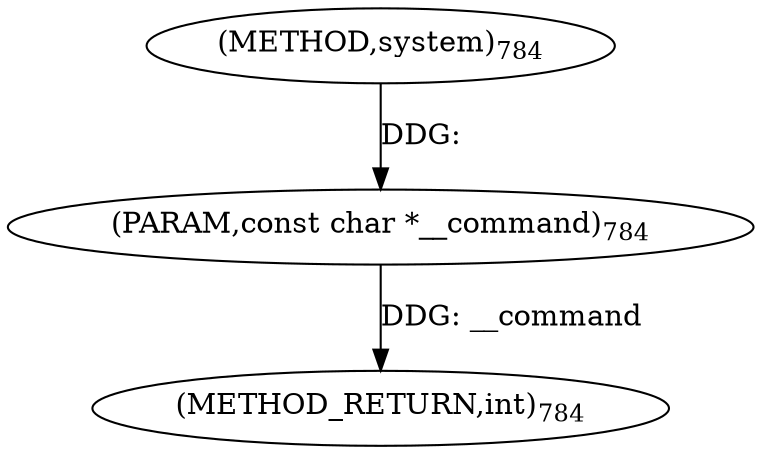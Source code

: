 digraph "system" {  
"21826" [label = <(METHOD,system)<SUB>784</SUB>> ]
"21828" [label = <(METHOD_RETURN,int)<SUB>784</SUB>> ]
"21827" [label = <(PARAM,const char *__command)<SUB>784</SUB>> ]
  "21827" -> "21828"  [ label = "DDG: __command"] 
  "21826" -> "21827"  [ label = "DDG: "] 
}
